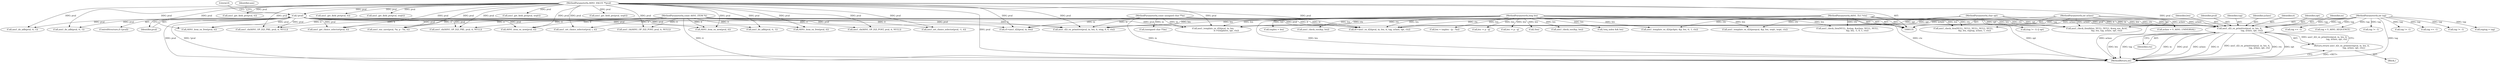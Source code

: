 digraph "0_openssl_cc598f321fbac9c04da5766243ed55d55948637d@pointer" {
"1000234" [label="(Call,asn1_d2i_ex_primitive(pval, in, len, it,\n                                     tag, aclass, opt, ctx))"];
"1000187" [label="(Call,!pval)"];
"1000136" [label="(MethodParameterIn,ASN1_VALUE **pval)"];
"1000137" [label="(MethodParameterIn,const unsigned char **in)"];
"1000138" [label="(MethodParameterIn,long len)"];
"1000139" [label="(MethodParameterIn,const ASN1_ITEM *it)"];
"1000140" [label="(MethodParameterIn,int tag)"];
"1000141" [label="(MethodParameterIn,int aclass)"];
"1000142" [label="(MethodParameterIn,char opt)"];
"1000143" [label="(MethodParameterIn,ASN1_TLC *ctx)"];
"1000233" [label="(Return,return asn1_d2i_ex_primitive(pval, in, len, it,\n                                     tag, aclass, opt, ctx);)"];
"1000951" [label="(Call,asn1_get_field_ptr(pval, seqtt))"];
"1000141" [label="(MethodParameterIn,int aclass)"];
"1000863" [label="(Call,asn1_template_ex_d2i(pseqval, &p, len, seqtt, isopt, ctx))"];
"1000142" [label="(MethodParameterIn,char opt)"];
"1000138" [label="(MethodParameterIn,long len)"];
"1000237" [label="(Identifier,len)"];
"1000363" [label="(Call,asn1_check_tlen(NULL, NULL, NULL, NULL, NULL,\n                                  &p, len, exptag, aclass, 1, ctx))"];
"1000140" [label="(MethodParameterIn,int tag)"];
"1000583" [label="(Call,ASN1_item_ex_free(pval, it))"];
"1000235" [label="(Identifier,pval)"];
"1000348" [label="(Call,tag == -1)"];
"1000242" [label="(Identifier,ctx)"];
"1000186" [label="(ControlStructure,if (!pval))"];
"1000136" [label="(MethodParameterIn,ASN1_VALUE **pval)"];
"1000251" [label="(Call,asn1_check_tlen(NULL, &otag, &oclass, NULL, NULL,\n                              &p, len, -1, 0, 1, ctx))"];
"1000909" [label="(Call,!seq_nolen && len)"];
"1000619" [label="(Call,tmplen = len)"];
"1000308" [label="(Call,asn1_d2i_ex_primitive(pval, in, len, it, otag, 0, 0, ctx))"];
"1000636" [label="(Call,asn1_check_tlen(&len, NULL, NULL, &seq_eoc, &cst,\n                              &p, len, tag, aclass, opt, ctx))"];
"1000233" [label="(Return,return asn1_d2i_ex_primitive(pval, in, len, it,\n                                     tag, aclass, opt, ctx);)"];
"1000239" [label="(Identifier,tag)"];
"1000628" [label="(Call,tag = V_ASN1_SEQUENCE)"];
"1000493" [label="(Call,asn1_get_field_ptr(pval, tt))"];
"1000240" [label="(Identifier,aclass)"];
"1000458" [label="(Call,asn1_cb(ASN1_OP_D2I_PRE, pval, it, NULL))"];
"1000899" [label="(Call,asn1_check_eoc(&p, len))"];
"1000601" [label="(Call,asn1_cb(ASN1_OP_D2I_POST, pval, it, NULL))"];
"1001021" [label="(MethodReturn,int)"];
"1000401" [label="(Call,(unsigned char **)in)"];
"1000982" [label="(Call,asn1_cb(ASN1_OP_D2I_POST, pval, it, NULL))"];
"1000470" [label="(Call,asn1_get_choice_selector(pval, it))"];
"1000193" [label="(Identifier,aux)"];
"1000187" [label="(Call,!pval)"];
"1000794" [label="(Call,asn1_do_adb(pval, tt, 1))"];
"1001006" [label="(Call,ASN1_item_ex_free(pval, it))"];
"1000324" [label="(Call,ef->asn1_ex_d2i(pval, in, len, it, tag, aclass, opt, ctx))"];
"1000238" [label="(Identifier,it)"];
"1000933" [label="(Call,asn1_do_adb(pval, tt, 1))"];
"1000968" [label="(Call,asn1_enc_save(pval, *in, p - *in, it))"];
"1000542" [label="(Call,asn1_get_field_ptr(pval, tt))"];
"1000763" [label="(Call,asn1_get_field_ptr(pval, seqtt))"];
"1000547" [label="(Call,asn1_template_ex_d2i(pchptr, &p, len, tt, 1, ctx))"];
"1000241" [label="(Identifier,opt)"];
"1000678" [label="(Call,len = tmplen - (p - *in))"];
"1000139" [label="(MethodParameterIn,const ASN1_ITEM *it)"];
"1000437" [label="(Call,tag != -1)"];
"1000212" [label="(Call,(tag != -1) || opt)"];
"1000137" [label="(MethodParameterIn,const unsigned char **in)"];
"1000204" [label="(Block,)"];
"1000236" [label="(Identifier,in)"];
"1000757" [label="(Call,asn1_do_adb(pval, tt, 1))"];
"1000234" [label="(Call,asn1_d2i_ex_primitive(pval, in, len, it,\n                                     tag, aclass, opt, ctx))"];
"1000719" [label="(Call,asn1_cb(ASN1_OP_D2I_PRE, pval, it, NULL))"];
"1000593" [label="(Call,asn1_set_choice_selector(pval, i, it))"];
"1000828" [label="(Call,len -= p - q)"];
"1000224" [label="(Call,asn1_template_ex_d2i(pval, in, len,\n                                        it->templates, opt, ctx))"];
"1000393" [label="(Call,tag != -1)"];
"1000623" [label="(Call,tag == -1)"];
"1000188" [label="(Identifier,pval)"];
"1000890" [label="(Call,len -= p - q)"];
"1000143" [label="(MethodParameterIn,ASN1_TLC *ctx)"];
"1000432" [label="(Call,cf->asn1_d2i(pval, in, len))"];
"1000507" [label="(Call,ASN1_item_ex_new(pval, it))"];
"1000499" [label="(Call,asn1_set_choice_selector(pval, -1, it))"];
"1000808" [label="(Call,!len)"];
"1000804" [label="(Call,asn1_get_field_ptr(pval, seqtt))"];
"1000815" [label="(Call,asn1_check_eoc(&p, len))"];
"1000631" [label="(Call,aclass = V_ASN1_UNIVERSAL)"];
"1000213" [label="(Call,tag != -1)"];
"1000707" [label="(Call,ASN1_item_ex_new(pval, it))"];
"1000190" [label="(Literal,0)"];
"1000358" [label="(Call,exptag = tag)"];
"1000234" -> "1000233"  [label="AST: "];
"1000234" -> "1000242"  [label="CFG: "];
"1000235" -> "1000234"  [label="AST: "];
"1000236" -> "1000234"  [label="AST: "];
"1000237" -> "1000234"  [label="AST: "];
"1000238" -> "1000234"  [label="AST: "];
"1000239" -> "1000234"  [label="AST: "];
"1000240" -> "1000234"  [label="AST: "];
"1000241" -> "1000234"  [label="AST: "];
"1000242" -> "1000234"  [label="AST: "];
"1000233" -> "1000234"  [label="CFG: "];
"1000234" -> "1001021"  [label="DDG: len"];
"1000234" -> "1001021"  [label="DDG: tag"];
"1000234" -> "1001021"  [label="DDG: in"];
"1000234" -> "1001021"  [label="DDG: pval"];
"1000234" -> "1001021"  [label="DDG: aclass"];
"1000234" -> "1001021"  [label="DDG: it"];
"1000234" -> "1001021"  [label="DDG: asn1_d2i_ex_primitive(pval, in, len, it,\n                                     tag, aclass, opt, ctx)"];
"1000234" -> "1001021"  [label="DDG: ctx"];
"1000234" -> "1001021"  [label="DDG: opt"];
"1000234" -> "1000233"  [label="DDG: asn1_d2i_ex_primitive(pval, in, len, it,\n                                     tag, aclass, opt, ctx)"];
"1000187" -> "1000234"  [label="DDG: pval"];
"1000136" -> "1000234"  [label="DDG: pval"];
"1000137" -> "1000234"  [label="DDG: in"];
"1000138" -> "1000234"  [label="DDG: len"];
"1000139" -> "1000234"  [label="DDG: it"];
"1000140" -> "1000234"  [label="DDG: tag"];
"1000141" -> "1000234"  [label="DDG: aclass"];
"1000142" -> "1000234"  [label="DDG: opt"];
"1000143" -> "1000234"  [label="DDG: ctx"];
"1000187" -> "1000186"  [label="AST: "];
"1000187" -> "1000188"  [label="CFG: "];
"1000188" -> "1000187"  [label="AST: "];
"1000190" -> "1000187"  [label="CFG: "];
"1000193" -> "1000187"  [label="CFG: "];
"1000187" -> "1001021"  [label="DDG: pval"];
"1000187" -> "1001021"  [label="DDG: !pval"];
"1000136" -> "1000187"  [label="DDG: pval"];
"1000187" -> "1000224"  [label="DDG: pval"];
"1000187" -> "1000308"  [label="DDG: pval"];
"1000187" -> "1000324"  [label="DDG: pval"];
"1000187" -> "1000432"  [label="DDG: pval"];
"1000187" -> "1000458"  [label="DDG: pval"];
"1000187" -> "1000470"  [label="DDG: pval"];
"1000187" -> "1000507"  [label="DDG: pval"];
"1000187" -> "1000707"  [label="DDG: pval"];
"1000187" -> "1000719"  [label="DDG: pval"];
"1000187" -> "1000757"  [label="DDG: pval"];
"1000187" -> "1000794"  [label="DDG: pval"];
"1000187" -> "1000933"  [label="DDG: pval"];
"1000187" -> "1000968"  [label="DDG: pval"];
"1000187" -> "1001006"  [label="DDG: pval"];
"1000136" -> "1000135"  [label="AST: "];
"1000136" -> "1001021"  [label="DDG: pval"];
"1000136" -> "1000224"  [label="DDG: pval"];
"1000136" -> "1000308"  [label="DDG: pval"];
"1000136" -> "1000324"  [label="DDG: pval"];
"1000136" -> "1000432"  [label="DDG: pval"];
"1000136" -> "1000458"  [label="DDG: pval"];
"1000136" -> "1000470"  [label="DDG: pval"];
"1000136" -> "1000493"  [label="DDG: pval"];
"1000136" -> "1000499"  [label="DDG: pval"];
"1000136" -> "1000507"  [label="DDG: pval"];
"1000136" -> "1000542"  [label="DDG: pval"];
"1000136" -> "1000583"  [label="DDG: pval"];
"1000136" -> "1000593"  [label="DDG: pval"];
"1000136" -> "1000601"  [label="DDG: pval"];
"1000136" -> "1000707"  [label="DDG: pval"];
"1000136" -> "1000719"  [label="DDG: pval"];
"1000136" -> "1000757"  [label="DDG: pval"];
"1000136" -> "1000763"  [label="DDG: pval"];
"1000136" -> "1000794"  [label="DDG: pval"];
"1000136" -> "1000804"  [label="DDG: pval"];
"1000136" -> "1000933"  [label="DDG: pval"];
"1000136" -> "1000951"  [label="DDG: pval"];
"1000136" -> "1000968"  [label="DDG: pval"];
"1000136" -> "1000982"  [label="DDG: pval"];
"1000136" -> "1001006"  [label="DDG: pval"];
"1000137" -> "1000135"  [label="AST: "];
"1000137" -> "1001021"  [label="DDG: in"];
"1000137" -> "1000224"  [label="DDG: in"];
"1000137" -> "1000308"  [label="DDG: in"];
"1000137" -> "1000324"  [label="DDG: in"];
"1000137" -> "1000401"  [label="DDG: in"];
"1000137" -> "1000432"  [label="DDG: in"];
"1000138" -> "1000135"  [label="AST: "];
"1000138" -> "1001021"  [label="DDG: len"];
"1000138" -> "1000224"  [label="DDG: len"];
"1000138" -> "1000251"  [label="DDG: len"];
"1000138" -> "1000308"  [label="DDG: len"];
"1000138" -> "1000324"  [label="DDG: len"];
"1000138" -> "1000363"  [label="DDG: len"];
"1000138" -> "1000432"  [label="DDG: len"];
"1000138" -> "1000547"  [label="DDG: len"];
"1000138" -> "1000619"  [label="DDG: len"];
"1000138" -> "1000636"  [label="DDG: len"];
"1000138" -> "1000678"  [label="DDG: len"];
"1000138" -> "1000808"  [label="DDG: len"];
"1000138" -> "1000815"  [label="DDG: len"];
"1000138" -> "1000828"  [label="DDG: len"];
"1000138" -> "1000863"  [label="DDG: len"];
"1000138" -> "1000890"  [label="DDG: len"];
"1000138" -> "1000899"  [label="DDG: len"];
"1000138" -> "1000909"  [label="DDG: len"];
"1000139" -> "1000135"  [label="AST: "];
"1000139" -> "1001021"  [label="DDG: it"];
"1000139" -> "1000308"  [label="DDG: it"];
"1000139" -> "1000324"  [label="DDG: it"];
"1000139" -> "1000458"  [label="DDG: it"];
"1000139" -> "1000470"  [label="DDG: it"];
"1000139" -> "1000499"  [label="DDG: it"];
"1000139" -> "1000507"  [label="DDG: it"];
"1000139" -> "1000583"  [label="DDG: it"];
"1000139" -> "1000593"  [label="DDG: it"];
"1000139" -> "1000601"  [label="DDG: it"];
"1000139" -> "1000707"  [label="DDG: it"];
"1000139" -> "1000719"  [label="DDG: it"];
"1000139" -> "1000968"  [label="DDG: it"];
"1000139" -> "1000982"  [label="DDG: it"];
"1000139" -> "1001006"  [label="DDG: it"];
"1000140" -> "1000135"  [label="AST: "];
"1000140" -> "1001021"  [label="DDG: tag"];
"1000140" -> "1000213"  [label="DDG: tag"];
"1000140" -> "1000324"  [label="DDG: tag"];
"1000140" -> "1000348"  [label="DDG: tag"];
"1000140" -> "1000358"  [label="DDG: tag"];
"1000140" -> "1000393"  [label="DDG: tag"];
"1000140" -> "1000437"  [label="DDG: tag"];
"1000140" -> "1000623"  [label="DDG: tag"];
"1000140" -> "1000628"  [label="DDG: tag"];
"1000140" -> "1000636"  [label="DDG: tag"];
"1000141" -> "1000135"  [label="AST: "];
"1000141" -> "1001021"  [label="DDG: aclass"];
"1000141" -> "1000324"  [label="DDG: aclass"];
"1000141" -> "1000363"  [label="DDG: aclass"];
"1000141" -> "1000631"  [label="DDG: aclass"];
"1000141" -> "1000636"  [label="DDG: aclass"];
"1000142" -> "1000135"  [label="AST: "];
"1000142" -> "1001021"  [label="DDG: opt"];
"1000142" -> "1000212"  [label="DDG: opt"];
"1000142" -> "1000224"  [label="DDG: opt"];
"1000142" -> "1000324"  [label="DDG: opt"];
"1000142" -> "1000636"  [label="DDG: opt"];
"1000143" -> "1000135"  [label="AST: "];
"1000143" -> "1001021"  [label="DDG: ctx"];
"1000143" -> "1000224"  [label="DDG: ctx"];
"1000143" -> "1000251"  [label="DDG: ctx"];
"1000143" -> "1000308"  [label="DDG: ctx"];
"1000143" -> "1000324"  [label="DDG: ctx"];
"1000143" -> "1000363"  [label="DDG: ctx"];
"1000143" -> "1000547"  [label="DDG: ctx"];
"1000143" -> "1000636"  [label="DDG: ctx"];
"1000143" -> "1000863"  [label="DDG: ctx"];
"1000233" -> "1000204"  [label="AST: "];
"1001021" -> "1000233"  [label="CFG: "];
"1000233" -> "1001021"  [label="DDG: <RET>"];
}
